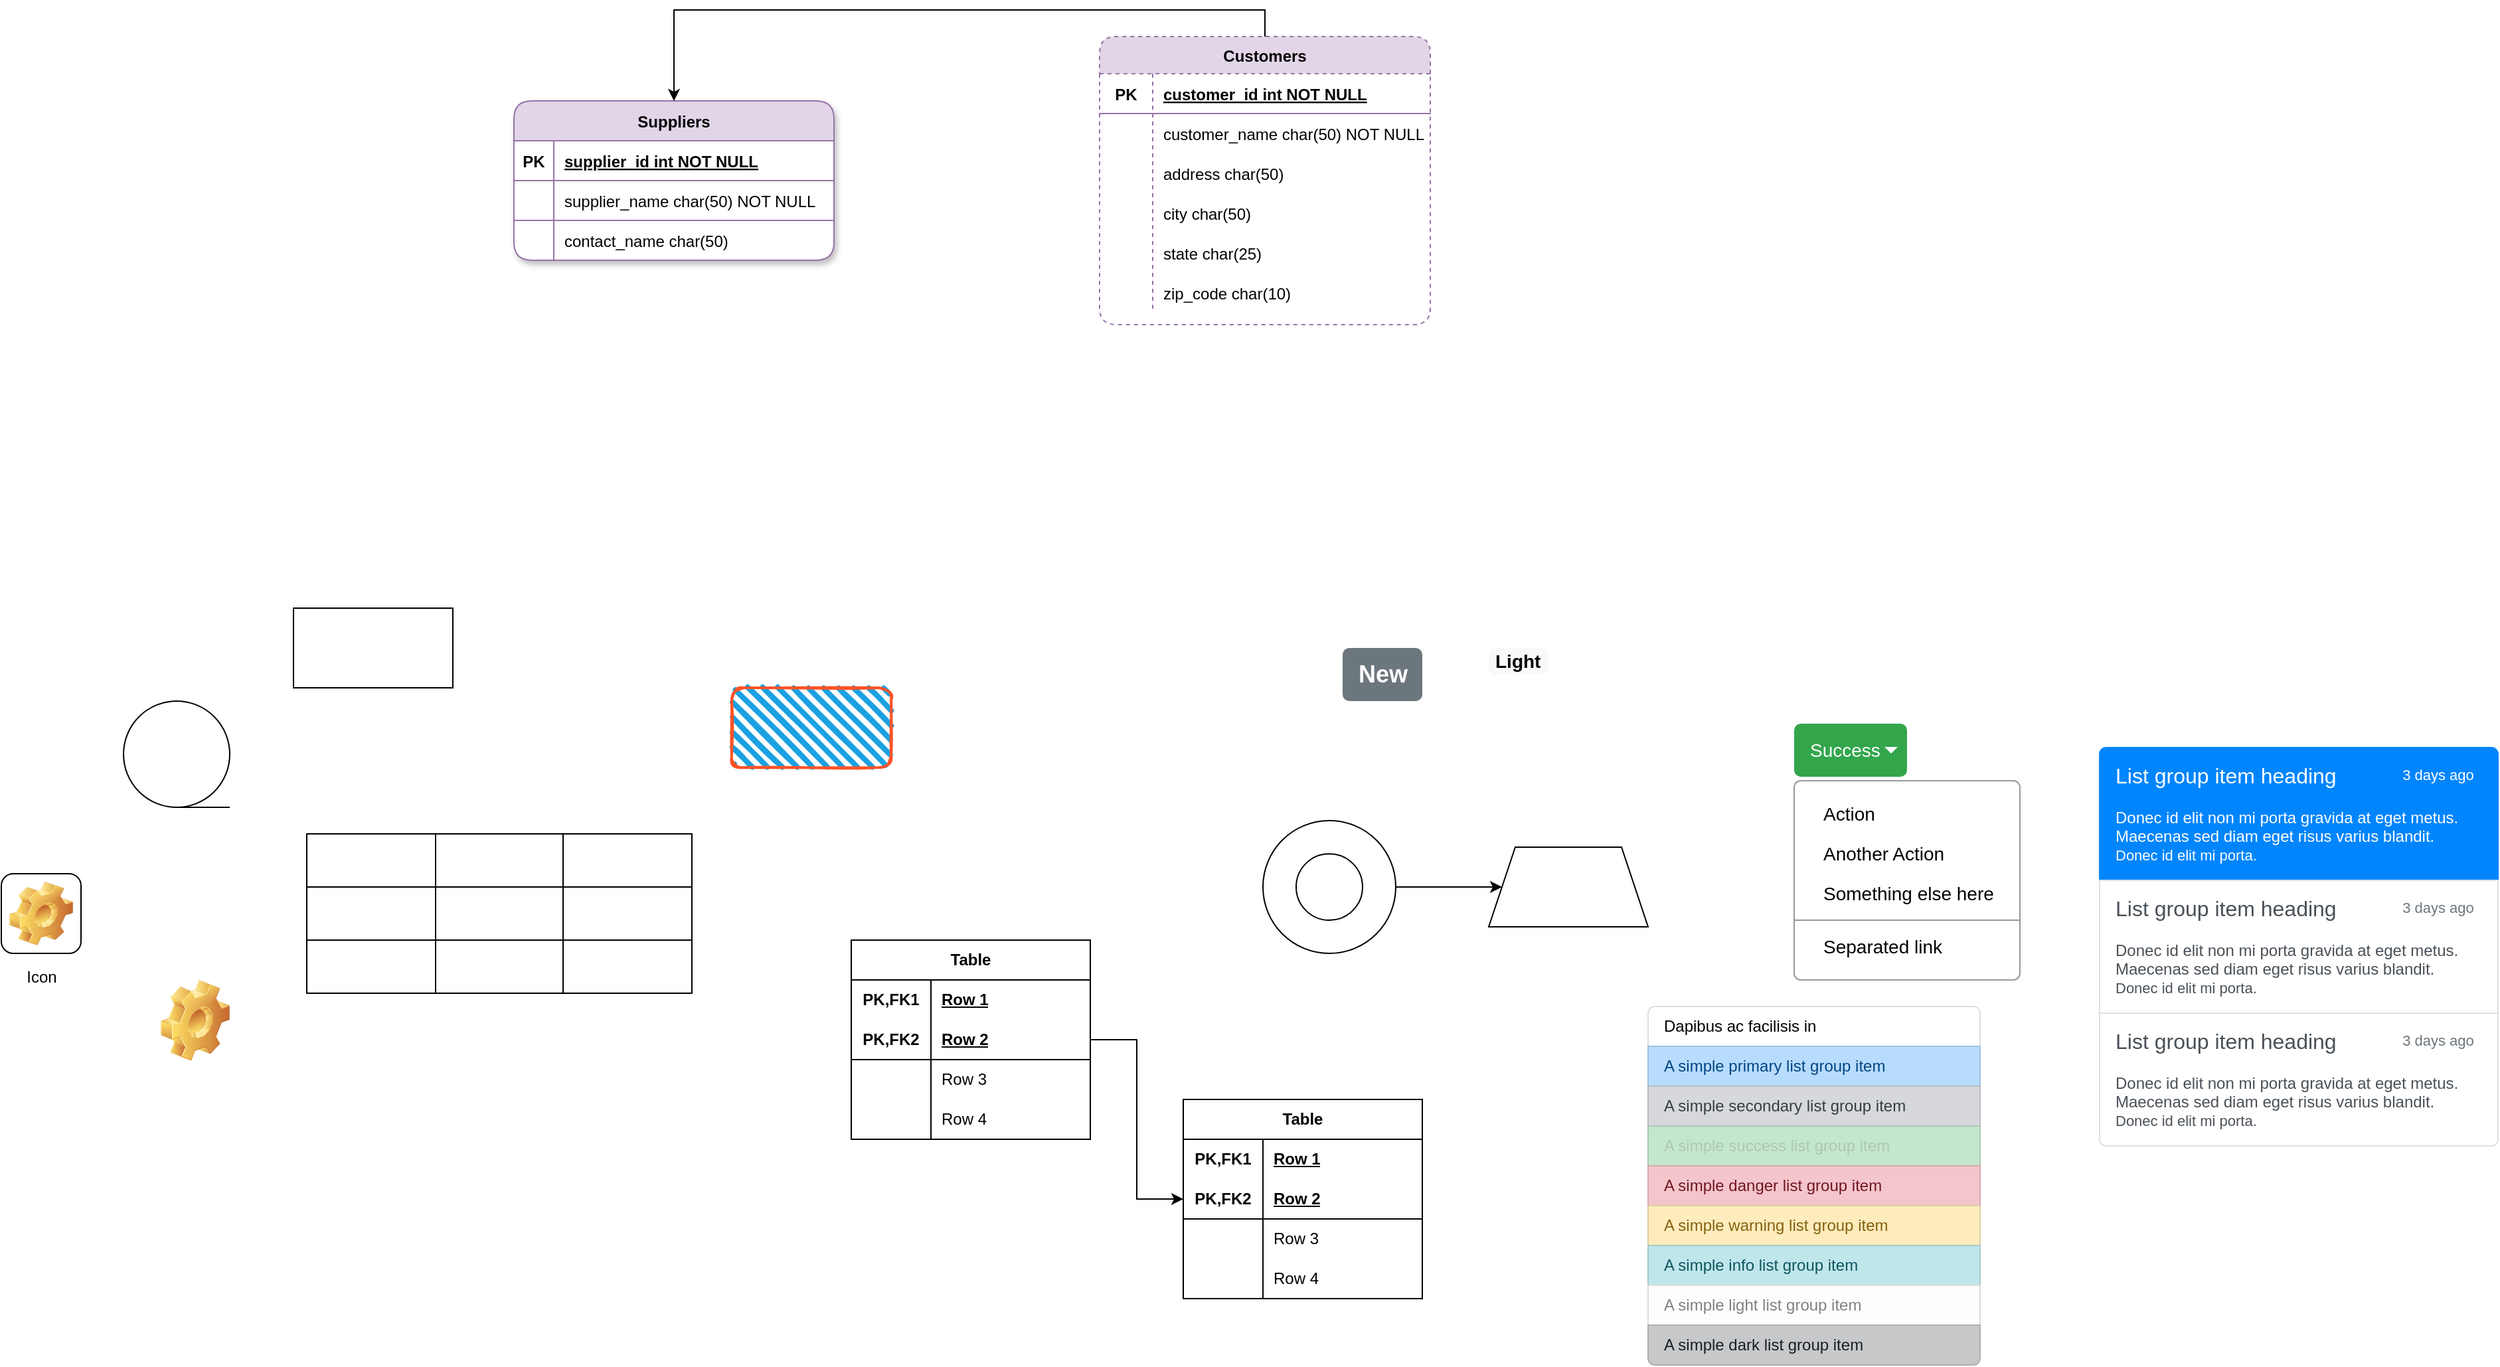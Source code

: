 <mxfile version="24.7.7" pages="2">
  <diagram name="第 1 页" id="dlCEMBuQ5NejJ4Esq9Jv">
    <mxGraphModel dx="2213" dy="1926" grid="1" gridSize="10" guides="1" tooltips="1" connect="1" arrows="1" fold="1" page="1" pageScale="1" pageWidth="827" pageHeight="1169" background="#FFFFFF" math="0" shadow="0">
      <root>
        <mxCell id="0" />
        <mxCell id="1" parent="0" />
        <mxCell id="BfCgXnBFmum-YGEtXY9E-1" value="" style="rounded=0;whiteSpace=wrap;html=1;" parent="1" vertex="1">
          <mxGeometry x="-247" y="335" width="120" height="60" as="geometry" />
        </mxCell>
        <mxCell id="BfCgXnBFmum-YGEtXY9E-2" value="" style="shape=table;startSize=0;container=1;collapsible=0;childLayout=tableLayout;fontSize=16;" parent="1" vertex="1">
          <mxGeometry x="-237" y="505" width="290" height="120" as="geometry" />
        </mxCell>
        <mxCell id="BfCgXnBFmum-YGEtXY9E-3" value="" style="shape=tableRow;horizontal=0;startSize=0;swimlaneHead=0;swimlaneBody=0;strokeColor=inherit;top=0;left=0;bottom=0;right=0;collapsible=0;dropTarget=0;fillColor=none;points=[[0,0.5],[1,0.5]];portConstraint=eastwest;fontSize=16;" parent="BfCgXnBFmum-YGEtXY9E-2" vertex="1">
          <mxGeometry width="290" height="40" as="geometry" />
        </mxCell>
        <mxCell id="BfCgXnBFmum-YGEtXY9E-4" value="" style="shape=partialRectangle;html=1;whiteSpace=wrap;connectable=0;strokeColor=inherit;overflow=hidden;fillColor=none;top=0;left=0;bottom=0;right=0;pointerEvents=1;fontSize=16;" parent="BfCgXnBFmum-YGEtXY9E-3" vertex="1">
          <mxGeometry width="97" height="40" as="geometry">
            <mxRectangle width="97" height="40" as="alternateBounds" />
          </mxGeometry>
        </mxCell>
        <mxCell id="BfCgXnBFmum-YGEtXY9E-5" value="" style="shape=partialRectangle;html=1;whiteSpace=wrap;connectable=0;strokeColor=inherit;overflow=hidden;fillColor=none;top=0;left=0;bottom=0;right=0;pointerEvents=1;fontSize=16;" parent="BfCgXnBFmum-YGEtXY9E-3" vertex="1">
          <mxGeometry x="97" width="96" height="40" as="geometry">
            <mxRectangle width="96" height="40" as="alternateBounds" />
          </mxGeometry>
        </mxCell>
        <mxCell id="BfCgXnBFmum-YGEtXY9E-6" value="" style="shape=partialRectangle;html=1;whiteSpace=wrap;connectable=0;strokeColor=inherit;overflow=hidden;fillColor=none;top=0;left=0;bottom=0;right=0;pointerEvents=1;fontSize=16;" parent="BfCgXnBFmum-YGEtXY9E-3" vertex="1">
          <mxGeometry x="193" width="97" height="40" as="geometry">
            <mxRectangle width="97" height="40" as="alternateBounds" />
          </mxGeometry>
        </mxCell>
        <mxCell id="BfCgXnBFmum-YGEtXY9E-7" value="" style="shape=tableRow;horizontal=0;startSize=0;swimlaneHead=0;swimlaneBody=0;strokeColor=inherit;top=0;left=0;bottom=0;right=0;collapsible=0;dropTarget=0;fillColor=none;points=[[0,0.5],[1,0.5]];portConstraint=eastwest;fontSize=16;" parent="BfCgXnBFmum-YGEtXY9E-2" vertex="1">
          <mxGeometry y="40" width="290" height="40" as="geometry" />
        </mxCell>
        <mxCell id="BfCgXnBFmum-YGEtXY9E-8" value="" style="shape=partialRectangle;html=1;whiteSpace=wrap;connectable=0;strokeColor=inherit;overflow=hidden;fillColor=none;top=0;left=0;bottom=0;right=0;pointerEvents=1;fontSize=16;" parent="BfCgXnBFmum-YGEtXY9E-7" vertex="1">
          <mxGeometry width="97" height="40" as="geometry">
            <mxRectangle width="97" height="40" as="alternateBounds" />
          </mxGeometry>
        </mxCell>
        <mxCell id="BfCgXnBFmum-YGEtXY9E-9" value="" style="shape=partialRectangle;html=1;whiteSpace=wrap;connectable=0;strokeColor=inherit;overflow=hidden;fillColor=none;top=0;left=0;bottom=0;right=0;pointerEvents=1;fontSize=16;" parent="BfCgXnBFmum-YGEtXY9E-7" vertex="1">
          <mxGeometry x="97" width="96" height="40" as="geometry">
            <mxRectangle width="96" height="40" as="alternateBounds" />
          </mxGeometry>
        </mxCell>
        <mxCell id="BfCgXnBFmum-YGEtXY9E-10" value="" style="shape=partialRectangle;html=1;whiteSpace=wrap;connectable=0;strokeColor=inherit;overflow=hidden;fillColor=none;top=0;left=0;bottom=0;right=0;pointerEvents=1;fontSize=16;" parent="BfCgXnBFmum-YGEtXY9E-7" vertex="1">
          <mxGeometry x="193" width="97" height="40" as="geometry">
            <mxRectangle width="97" height="40" as="alternateBounds" />
          </mxGeometry>
        </mxCell>
        <mxCell id="BfCgXnBFmum-YGEtXY9E-11" value="" style="shape=tableRow;horizontal=0;startSize=0;swimlaneHead=0;swimlaneBody=0;strokeColor=inherit;top=0;left=0;bottom=0;right=0;collapsible=0;dropTarget=0;fillColor=none;points=[[0,0.5],[1,0.5]];portConstraint=eastwest;fontSize=16;" parent="BfCgXnBFmum-YGEtXY9E-2" vertex="1">
          <mxGeometry y="80" width="290" height="40" as="geometry" />
        </mxCell>
        <mxCell id="BfCgXnBFmum-YGEtXY9E-12" value="" style="shape=partialRectangle;html=1;whiteSpace=wrap;connectable=0;strokeColor=inherit;overflow=hidden;fillColor=none;top=0;left=0;bottom=0;right=0;pointerEvents=1;fontSize=16;" parent="BfCgXnBFmum-YGEtXY9E-11" vertex="1">
          <mxGeometry width="97" height="40" as="geometry">
            <mxRectangle width="97" height="40" as="alternateBounds" />
          </mxGeometry>
        </mxCell>
        <mxCell id="BfCgXnBFmum-YGEtXY9E-13" value="" style="shape=partialRectangle;html=1;whiteSpace=wrap;connectable=0;strokeColor=inherit;overflow=hidden;fillColor=none;top=0;left=0;bottom=0;right=0;pointerEvents=1;fontSize=16;" parent="BfCgXnBFmum-YGEtXY9E-11" vertex="1">
          <mxGeometry x="97" width="96" height="40" as="geometry">
            <mxRectangle width="96" height="40" as="alternateBounds" />
          </mxGeometry>
        </mxCell>
        <mxCell id="BfCgXnBFmum-YGEtXY9E-14" value="" style="shape=partialRectangle;html=1;whiteSpace=wrap;connectable=0;strokeColor=inherit;overflow=hidden;fillColor=none;top=0;left=0;bottom=0;right=0;pointerEvents=1;fontSize=16;" parent="BfCgXnBFmum-YGEtXY9E-11" vertex="1">
          <mxGeometry x="193" width="97" height="40" as="geometry">
            <mxRectangle width="97" height="40" as="alternateBounds" />
          </mxGeometry>
        </mxCell>
        <mxCell id="BfCgXnBFmum-YGEtXY9E-15" value="" style="rounded=1;whiteSpace=wrap;html=1;strokeWidth=2;fillWeight=4;hachureGap=8;hachureAngle=45;fillColor=#1ba1e2;sketch=1;strokeColor=#FF5226;" parent="1" vertex="1">
          <mxGeometry x="83" y="395" width="120" height="60" as="geometry" />
        </mxCell>
        <mxCell id="BfCgXnBFmum-YGEtXY9E-16" value="Icon" style="icon;html=1;image=img/clipart/Gear_128x128.png" parent="1" vertex="1">
          <mxGeometry x="-467" y="535" width="60" height="60" as="geometry" />
        </mxCell>
        <mxCell id="BfCgXnBFmum-YGEtXY9E-17" value="" style="shape=image;html=1;verticalLabelPosition=bottom;verticalAlign=top;imageAspect=1;aspect=fixed;image=img/clipart/Gear_128x128.png" parent="1" vertex="1">
          <mxGeometry x="-347" y="615" width="52" height="61" as="geometry" />
        </mxCell>
        <mxCell id="BfCgXnBFmum-YGEtXY9E-18" value="" style="shape=tapeData;whiteSpace=wrap;html=1;perimeter=ellipsePerimeter;" parent="1" vertex="1">
          <mxGeometry x="-375" y="405" width="80" height="80" as="geometry" />
        </mxCell>
        <mxCell id="BfCgXnBFmum-YGEtXY9E-19" value="" style="edgeStyle=orthogonalEdgeStyle;rounded=0;orthogonalLoop=1;jettySize=auto;html=1;" parent="1" source="BfCgXnBFmum-YGEtXY9E-20" target="BfCgXnBFmum-YGEtXY9E-48" edge="1">
          <mxGeometry relative="1" as="geometry" />
        </mxCell>
        <mxCell id="BfCgXnBFmum-YGEtXY9E-20" value="" style="verticalLabelPosition=bottom;verticalAlign=top;html=1;shape=mxgraph.basic.donut;dx=25;" parent="1" vertex="1">
          <mxGeometry x="483" y="495" width="100" height="100" as="geometry" />
        </mxCell>
        <mxCell id="BfCgXnBFmum-YGEtXY9E-21" value="" style="edgeStyle=orthogonalEdgeStyle;rounded=0;orthogonalLoop=1;jettySize=auto;html=1;" parent="1" source="BfCgXnBFmum-YGEtXY9E-22" target="BfCgXnBFmum-YGEtXY9E-35" edge="1">
          <mxGeometry relative="1" as="geometry" />
        </mxCell>
        <mxCell id="BfCgXnBFmum-YGEtXY9E-22" value="Table" style="shape=table;startSize=30;container=1;collapsible=1;childLayout=tableLayout;fixedRows=1;rowLines=0;fontStyle=1;align=center;resizeLast=1;html=1;whiteSpace=wrap;" parent="1" vertex="1">
          <mxGeometry x="173" y="585" width="180" height="150" as="geometry" />
        </mxCell>
        <mxCell id="BfCgXnBFmum-YGEtXY9E-23" value="" style="shape=tableRow;horizontal=0;startSize=0;swimlaneHead=0;swimlaneBody=0;fillColor=none;collapsible=0;dropTarget=0;points=[[0,0.5],[1,0.5]];portConstraint=eastwest;top=0;left=0;right=0;bottom=0;html=1;" parent="BfCgXnBFmum-YGEtXY9E-22" vertex="1">
          <mxGeometry y="30" width="180" height="30" as="geometry" />
        </mxCell>
        <mxCell id="BfCgXnBFmum-YGEtXY9E-24" value="PK,FK1" style="shape=partialRectangle;connectable=0;fillColor=none;top=0;left=0;bottom=0;right=0;fontStyle=1;overflow=hidden;html=1;whiteSpace=wrap;" parent="BfCgXnBFmum-YGEtXY9E-23" vertex="1">
          <mxGeometry width="60" height="30" as="geometry">
            <mxRectangle width="60" height="30" as="alternateBounds" />
          </mxGeometry>
        </mxCell>
        <mxCell id="BfCgXnBFmum-YGEtXY9E-25" value="Row 1" style="shape=partialRectangle;connectable=0;fillColor=none;top=0;left=0;bottom=0;right=0;align=left;spacingLeft=6;fontStyle=5;overflow=hidden;html=1;whiteSpace=wrap;" parent="BfCgXnBFmum-YGEtXY9E-23" vertex="1">
          <mxGeometry x="60" width="120" height="30" as="geometry">
            <mxRectangle width="120" height="30" as="alternateBounds" />
          </mxGeometry>
        </mxCell>
        <mxCell id="BfCgXnBFmum-YGEtXY9E-26" value="" style="shape=tableRow;horizontal=0;startSize=0;swimlaneHead=0;swimlaneBody=0;fillColor=none;collapsible=0;dropTarget=0;points=[[0,0.5],[1,0.5]];portConstraint=eastwest;top=0;left=0;right=0;bottom=1;html=1;" parent="BfCgXnBFmum-YGEtXY9E-22" vertex="1">
          <mxGeometry y="60" width="180" height="30" as="geometry" />
        </mxCell>
        <mxCell id="BfCgXnBFmum-YGEtXY9E-27" value="PK,FK2" style="shape=partialRectangle;connectable=0;fillColor=none;top=0;left=0;bottom=0;right=0;fontStyle=1;overflow=hidden;html=1;whiteSpace=wrap;" parent="BfCgXnBFmum-YGEtXY9E-26" vertex="1">
          <mxGeometry width="60" height="30" as="geometry">
            <mxRectangle width="60" height="30" as="alternateBounds" />
          </mxGeometry>
        </mxCell>
        <mxCell id="BfCgXnBFmum-YGEtXY9E-28" value="Row 2" style="shape=partialRectangle;connectable=0;fillColor=none;top=0;left=0;bottom=0;right=0;align=left;spacingLeft=6;fontStyle=5;overflow=hidden;html=1;whiteSpace=wrap;" parent="BfCgXnBFmum-YGEtXY9E-26" vertex="1">
          <mxGeometry x="60" width="120" height="30" as="geometry">
            <mxRectangle width="120" height="30" as="alternateBounds" />
          </mxGeometry>
        </mxCell>
        <mxCell id="BfCgXnBFmum-YGEtXY9E-29" value="" style="shape=tableRow;horizontal=0;startSize=0;swimlaneHead=0;swimlaneBody=0;fillColor=none;collapsible=0;dropTarget=0;points=[[0,0.5],[1,0.5]];portConstraint=eastwest;top=0;left=0;right=0;bottom=0;html=1;" parent="BfCgXnBFmum-YGEtXY9E-22" vertex="1">
          <mxGeometry y="90" width="180" height="30" as="geometry" />
        </mxCell>
        <mxCell id="BfCgXnBFmum-YGEtXY9E-30" value="" style="shape=partialRectangle;connectable=0;fillColor=none;top=0;left=0;bottom=0;right=0;editable=1;overflow=hidden;html=1;whiteSpace=wrap;" parent="BfCgXnBFmum-YGEtXY9E-29" vertex="1">
          <mxGeometry width="60" height="30" as="geometry">
            <mxRectangle width="60" height="30" as="alternateBounds" />
          </mxGeometry>
        </mxCell>
        <mxCell id="BfCgXnBFmum-YGEtXY9E-31" value="Row 3" style="shape=partialRectangle;connectable=0;fillColor=none;top=0;left=0;bottom=0;right=0;align=left;spacingLeft=6;overflow=hidden;html=1;whiteSpace=wrap;" parent="BfCgXnBFmum-YGEtXY9E-29" vertex="1">
          <mxGeometry x="60" width="120" height="30" as="geometry">
            <mxRectangle width="120" height="30" as="alternateBounds" />
          </mxGeometry>
        </mxCell>
        <mxCell id="BfCgXnBFmum-YGEtXY9E-32" value="" style="shape=tableRow;horizontal=0;startSize=0;swimlaneHead=0;swimlaneBody=0;fillColor=none;collapsible=0;dropTarget=0;points=[[0,0.5],[1,0.5]];portConstraint=eastwest;top=0;left=0;right=0;bottom=0;html=1;" parent="BfCgXnBFmum-YGEtXY9E-22" vertex="1">
          <mxGeometry y="120" width="180" height="30" as="geometry" />
        </mxCell>
        <mxCell id="BfCgXnBFmum-YGEtXY9E-33" value="" style="shape=partialRectangle;connectable=0;fillColor=none;top=0;left=0;bottom=0;right=0;editable=1;overflow=hidden;html=1;whiteSpace=wrap;" parent="BfCgXnBFmum-YGEtXY9E-32" vertex="1">
          <mxGeometry width="60" height="30" as="geometry">
            <mxRectangle width="60" height="30" as="alternateBounds" />
          </mxGeometry>
        </mxCell>
        <mxCell id="BfCgXnBFmum-YGEtXY9E-34" value="Row 4" style="shape=partialRectangle;connectable=0;fillColor=none;top=0;left=0;bottom=0;right=0;align=left;spacingLeft=6;overflow=hidden;html=1;whiteSpace=wrap;" parent="BfCgXnBFmum-YGEtXY9E-32" vertex="1">
          <mxGeometry x="60" width="120" height="30" as="geometry">
            <mxRectangle width="120" height="30" as="alternateBounds" />
          </mxGeometry>
        </mxCell>
        <mxCell id="BfCgXnBFmum-YGEtXY9E-35" value="Table" style="shape=table;startSize=30;container=1;collapsible=1;childLayout=tableLayout;fixedRows=1;rowLines=0;fontStyle=1;align=center;resizeLast=1;html=1;whiteSpace=wrap;" parent="1" vertex="1">
          <mxGeometry x="423" y="705" width="180" height="150" as="geometry" />
        </mxCell>
        <mxCell id="BfCgXnBFmum-YGEtXY9E-36" value="" style="shape=tableRow;horizontal=0;startSize=0;swimlaneHead=0;swimlaneBody=0;fillColor=none;collapsible=0;dropTarget=0;points=[[0,0.5],[1,0.5]];portConstraint=eastwest;top=0;left=0;right=0;bottom=0;html=1;" parent="BfCgXnBFmum-YGEtXY9E-35" vertex="1">
          <mxGeometry y="30" width="180" height="30" as="geometry" />
        </mxCell>
        <mxCell id="BfCgXnBFmum-YGEtXY9E-37" value="PK,FK1" style="shape=partialRectangle;connectable=0;fillColor=none;top=0;left=0;bottom=0;right=0;fontStyle=1;overflow=hidden;html=1;whiteSpace=wrap;" parent="BfCgXnBFmum-YGEtXY9E-36" vertex="1">
          <mxGeometry width="60" height="30" as="geometry">
            <mxRectangle width="60" height="30" as="alternateBounds" />
          </mxGeometry>
        </mxCell>
        <mxCell id="BfCgXnBFmum-YGEtXY9E-38" value="Row 1" style="shape=partialRectangle;connectable=0;fillColor=none;top=0;left=0;bottom=0;right=0;align=left;spacingLeft=6;fontStyle=5;overflow=hidden;html=1;whiteSpace=wrap;" parent="BfCgXnBFmum-YGEtXY9E-36" vertex="1">
          <mxGeometry x="60" width="120" height="30" as="geometry">
            <mxRectangle width="120" height="30" as="alternateBounds" />
          </mxGeometry>
        </mxCell>
        <mxCell id="BfCgXnBFmum-YGEtXY9E-39" value="" style="shape=tableRow;horizontal=0;startSize=0;swimlaneHead=0;swimlaneBody=0;fillColor=none;collapsible=0;dropTarget=0;points=[[0,0.5],[1,0.5]];portConstraint=eastwest;top=0;left=0;right=0;bottom=1;html=1;" parent="BfCgXnBFmum-YGEtXY9E-35" vertex="1">
          <mxGeometry y="60" width="180" height="30" as="geometry" />
        </mxCell>
        <mxCell id="BfCgXnBFmum-YGEtXY9E-40" value="PK,FK2" style="shape=partialRectangle;connectable=0;fillColor=none;top=0;left=0;bottom=0;right=0;fontStyle=1;overflow=hidden;html=1;whiteSpace=wrap;" parent="BfCgXnBFmum-YGEtXY9E-39" vertex="1">
          <mxGeometry width="60" height="30" as="geometry">
            <mxRectangle width="60" height="30" as="alternateBounds" />
          </mxGeometry>
        </mxCell>
        <mxCell id="BfCgXnBFmum-YGEtXY9E-41" value="Row 2" style="shape=partialRectangle;connectable=0;fillColor=none;top=0;left=0;bottom=0;right=0;align=left;spacingLeft=6;fontStyle=5;overflow=hidden;html=1;whiteSpace=wrap;" parent="BfCgXnBFmum-YGEtXY9E-39" vertex="1">
          <mxGeometry x="60" width="120" height="30" as="geometry">
            <mxRectangle width="120" height="30" as="alternateBounds" />
          </mxGeometry>
        </mxCell>
        <mxCell id="BfCgXnBFmum-YGEtXY9E-42" value="" style="shape=tableRow;horizontal=0;startSize=0;swimlaneHead=0;swimlaneBody=0;fillColor=none;collapsible=0;dropTarget=0;points=[[0,0.5],[1,0.5]];portConstraint=eastwest;top=0;left=0;right=0;bottom=0;html=1;" parent="BfCgXnBFmum-YGEtXY9E-35" vertex="1">
          <mxGeometry y="90" width="180" height="30" as="geometry" />
        </mxCell>
        <mxCell id="BfCgXnBFmum-YGEtXY9E-43" value="" style="shape=partialRectangle;connectable=0;fillColor=none;top=0;left=0;bottom=0;right=0;editable=1;overflow=hidden;html=1;whiteSpace=wrap;" parent="BfCgXnBFmum-YGEtXY9E-42" vertex="1">
          <mxGeometry width="60" height="30" as="geometry">
            <mxRectangle width="60" height="30" as="alternateBounds" />
          </mxGeometry>
        </mxCell>
        <mxCell id="BfCgXnBFmum-YGEtXY9E-44" value="Row 3" style="shape=partialRectangle;connectable=0;fillColor=none;top=0;left=0;bottom=0;right=0;align=left;spacingLeft=6;overflow=hidden;html=1;whiteSpace=wrap;" parent="BfCgXnBFmum-YGEtXY9E-42" vertex="1">
          <mxGeometry x="60" width="120" height="30" as="geometry">
            <mxRectangle width="120" height="30" as="alternateBounds" />
          </mxGeometry>
        </mxCell>
        <mxCell id="BfCgXnBFmum-YGEtXY9E-45" value="" style="shape=tableRow;horizontal=0;startSize=0;swimlaneHead=0;swimlaneBody=0;fillColor=none;collapsible=0;dropTarget=0;points=[[0,0.5],[1,0.5]];portConstraint=eastwest;top=0;left=0;right=0;bottom=0;html=1;" parent="BfCgXnBFmum-YGEtXY9E-35" vertex="1">
          <mxGeometry y="120" width="180" height="30" as="geometry" />
        </mxCell>
        <mxCell id="BfCgXnBFmum-YGEtXY9E-46" value="" style="shape=partialRectangle;connectable=0;fillColor=none;top=0;left=0;bottom=0;right=0;editable=1;overflow=hidden;html=1;whiteSpace=wrap;" parent="BfCgXnBFmum-YGEtXY9E-45" vertex="1">
          <mxGeometry width="60" height="30" as="geometry">
            <mxRectangle width="60" height="30" as="alternateBounds" />
          </mxGeometry>
        </mxCell>
        <mxCell id="BfCgXnBFmum-YGEtXY9E-47" value="Row 4" style="shape=partialRectangle;connectable=0;fillColor=none;top=0;left=0;bottom=0;right=0;align=left;spacingLeft=6;overflow=hidden;html=1;whiteSpace=wrap;" parent="BfCgXnBFmum-YGEtXY9E-45" vertex="1">
          <mxGeometry x="60" width="120" height="30" as="geometry">
            <mxRectangle width="120" height="30" as="alternateBounds" />
          </mxGeometry>
        </mxCell>
        <mxCell id="BfCgXnBFmum-YGEtXY9E-48" value="" style="shape=trapezoid;perimeter=trapezoidPerimeter;whiteSpace=wrap;html=1;fixedSize=1;verticalAlign=top;" parent="1" vertex="1">
          <mxGeometry x="653" y="515" width="120" height="60" as="geometry" />
        </mxCell>
        <mxCell id="BfCgXnBFmum-YGEtXY9E-49" value="New" style="html=1;shadow=0;dashed=0;shape=mxgraph.bootstrap.rrect;rSize=5;strokeColor=none;strokeWidth=1;fillColor=#6C767D;fontColor=#FFFFFF;whiteSpace=wrap;align=left;verticalAlign=middle;spacingLeft=10;fontStyle=1;fontSize=18;" parent="1" vertex="1">
          <mxGeometry x="543" y="365" width="60" height="40" as="geometry" />
        </mxCell>
        <mxCell id="BfCgXnBFmum-YGEtXY9E-50" value="Light" style="html=1;shadow=0;dashed=0;shape=mxgraph.bootstrap.rrect;rSize=5;strokeColor=none;strokeWidth=1;fillColor=#F8F9FA;fontColor=#000000;whiteSpace=wrap;align=left;verticalAlign=middle;spacingLeft=0;fontStyle=1;fontSize=14;spacing=5;" parent="1" vertex="1">
          <mxGeometry x="653" y="365" width="45" height="20" as="geometry" />
        </mxCell>
        <mxCell id="BfCgXnBFmum-YGEtXY9E-51" value="Success" style="html=1;shadow=0;dashed=0;shape=mxgraph.bootstrap.rrect;rSize=5;strokeColor=none;strokeWidth=1;fillColor=#33A64C;fontColor=#ffffff;whiteSpace=wrap;align=left;verticalAlign=middle;fontStyle=0;fontSize=14;spacingLeft=10;" parent="1" vertex="1">
          <mxGeometry x="883" y="422" width="85" height="40" as="geometry" />
        </mxCell>
        <mxCell id="BfCgXnBFmum-YGEtXY9E-52" value="" style="shape=triangle;direction=south;fillColor=#ffffff;strokeColor=none;perimeter=none;" parent="BfCgXnBFmum-YGEtXY9E-51" vertex="1">
          <mxGeometry x="1" y="0.5" width="10" height="5" relative="1" as="geometry">
            <mxPoint x="-17" y="-2.5" as="offset" />
          </mxGeometry>
        </mxCell>
        <mxCell id="BfCgXnBFmum-YGEtXY9E-53" value="" style="swimlane;container=1;shape=mxgraph.bootstrap.rrect;rSize=5;strokeColor=#999999;fillColor=#ffffff;fontStyle=0;childLayout=stackLayout;horizontal=1;startSize=0;horizontalStack=0;resizeParent=1;resizeParentMax=0;resizeLast=0;collapsible=0;marginBottom=0;whiteSpace=wrap;html=1;marginTop=10;marginBottom=10;" parent="1" vertex="1">
          <mxGeometry x="883" y="465" width="170" height="150" as="geometry" />
        </mxCell>
        <mxCell id="BfCgXnBFmum-YGEtXY9E-54" value="Action" style="text;align=left;verticalAlign=middle;spacingLeft=20;spacingRight=10;overflow=hidden;points=[[0,0.5],[1,0.5]];portConstraint=eastwest;rotatable=0;whiteSpace=wrap;html=1;fontColor=inherit;fontSize=14;fontStyle=0;" parent="BfCgXnBFmum-YGEtXY9E-53" vertex="1">
          <mxGeometry y="10" width="170" height="30" as="geometry" />
        </mxCell>
        <mxCell id="BfCgXnBFmum-YGEtXY9E-55" value="Another Action" style="text;align=left;verticalAlign=middle;spacingLeft=20;spacingRight=10;overflow=hidden;points=[[0,0.5],[1,0.5]];portConstraint=eastwest;rotatable=0;whiteSpace=wrap;html=1;fontColor=inherit;fontSize=14;fontStyle=0;" parent="BfCgXnBFmum-YGEtXY9E-53" vertex="1">
          <mxGeometry y="40" width="170" height="30" as="geometry" />
        </mxCell>
        <mxCell id="BfCgXnBFmum-YGEtXY9E-56" value="Something else here" style="text;align=left;verticalAlign=middle;spacingLeft=20;spacingRight=10;overflow=hidden;points=[[0,0.5],[1,0.5]];portConstraint=eastwest;rotatable=0;whiteSpace=wrap;html=1;fontColor=inherit;fontSize=14;fontStyle=0;" parent="BfCgXnBFmum-YGEtXY9E-53" vertex="1">
          <mxGeometry y="70" width="170" height="30" as="geometry" />
        </mxCell>
        <mxCell id="BfCgXnBFmum-YGEtXY9E-57" value="" style="text;shape=line;strokeColor=inherit;align=center;verticalAlign=middle;spacingLeft=20;spacingRight=10;overflow=hidden;points=[[0,0.5],[1,0.5]];portConstraint=eastwest;rotatable=0;whiteSpace=wrap;html=1;fontColor=inherit;" parent="BfCgXnBFmum-YGEtXY9E-53" vertex="1">
          <mxGeometry y="100" width="170" height="10" as="geometry" />
        </mxCell>
        <mxCell id="BfCgXnBFmum-YGEtXY9E-58" value="Separated link" style="text;align=left;verticalAlign=middle;spacingLeft=20;spacingRight=10;overflow=hidden;points=[[0,0.5],[1,0.5]];portConstraint=eastwest;rotatable=0;whiteSpace=wrap;html=1;fontColor=inherit;fontSize=14;fontStyle=0;" parent="BfCgXnBFmum-YGEtXY9E-53" vertex="1">
          <mxGeometry y="110" width="170" height="30" as="geometry" />
        </mxCell>
        <mxCell id="BfCgXnBFmum-YGEtXY9E-59" value="" style="swimlane;fontStyle=0;childLayout=stackLayout;horizontal=1;startSize=0;horizontalStack=0;resizeParent=1;resizeParentMax=0;resizeLast=0;collapsible=0;marginBottom=0;whiteSpace=wrap;html=1;strokeColor=none;fillColor=none;" parent="1" vertex="1">
          <mxGeometry x="773" y="635" width="250" height="270" as="geometry" />
        </mxCell>
        <mxCell id="BfCgXnBFmum-YGEtXY9E-60" value="Dapibus ac facilisis in" style="text;strokeColor=#DFDFDF;fillColor=#FFFFFF;align=left;verticalAlign=middle;spacingLeft=10;spacingRight=10;overflow=hidden;points=[[0,0.5],[1,0.5]];portConstraint=eastwest;rotatable=0;whiteSpace=wrap;html=1;shape=mxgraph.bootstrap.topButton;rSize=5;fontColor=#000000;" parent="BfCgXnBFmum-YGEtXY9E-59" vertex="1">
          <mxGeometry width="250" height="30" as="geometry" />
        </mxCell>
        <mxCell id="BfCgXnBFmum-YGEtXY9E-61" value="A simple primary list group item" style="text;strokeColor=#A1C0DE;fillColor=#B8DCFE;fontColor=#004583;align=left;verticalAlign=middle;spacingLeft=10;spacingRight=10;overflow=hidden;points=[[0,0.5],[1,0.5]];portConstraint=eastwest;rotatable=0;whiteSpace=wrap;html=1;rSize=5;" parent="BfCgXnBFmum-YGEtXY9E-59" vertex="1">
          <mxGeometry y="30" width="250" height="30" as="geometry" />
        </mxCell>
        <mxCell id="BfCgXnBFmum-YGEtXY9E-62" value="A simple secondary list group item" style="text;strokeColor=#BBBDC0;fillColor=#D6D8DB;fontColor=#383D41;align=left;verticalAlign=middle;spacingLeft=10;spacingRight=10;overflow=hidden;points=[[0,0.5],[1,0.5]];portConstraint=eastwest;rotatable=0;whiteSpace=wrap;html=1;rSize=5;" parent="BfCgXnBFmum-YGEtXY9E-59" vertex="1">
          <mxGeometry y="60" width="250" height="30" as="geometry" />
        </mxCell>
        <mxCell id="BfCgXnBFmum-YGEtXY9E-63" value="A simple success list group item" style="text;strokeColor=#ABC9B2;fillColor=#C4E6CC;fontColor=#ABC9B2;align=left;verticalAlign=middle;spacingLeft=10;spacingRight=10;overflow=hidden;points=[[0,0.5],[1,0.5]];portConstraint=eastwest;rotatable=0;whiteSpace=wrap;html=1;rSize=5;" parent="BfCgXnBFmum-YGEtXY9E-59" vertex="1">
          <mxGeometry y="90" width="250" height="30" as="geometry" />
        </mxCell>
        <mxCell id="BfCgXnBFmum-YGEtXY9E-64" value="A simple danger list group item" style="text;strokeColor=#D5ACB2;fillColor=#F4C5CB;fontColor=#711623;align=left;verticalAlign=middle;spacingLeft=10;spacingRight=10;overflow=hidden;points=[[0,0.5],[1,0.5]];portConstraint=eastwest;rotatable=0;whiteSpace=wrap;html=1;rSize=5;" parent="BfCgXnBFmum-YGEtXY9E-59" vertex="1">
          <mxGeometry y="120" width="250" height="30" as="geometry" />
        </mxCell>
        <mxCell id="BfCgXnBFmum-YGEtXY9E-65" value="A simple warning list group item" style="text;strokeColor=#DFCEA4;fillColor=#FFECBC;fontColor=#856110;align=left;verticalAlign=middle;spacingLeft=10;spacingRight=10;overflow=hidden;points=[[0,0.5],[1,0.5]];portConstraint=eastwest;rotatable=0;whiteSpace=wrap;html=1;rSize=5;" parent="BfCgXnBFmum-YGEtXY9E-59" vertex="1">
          <mxGeometry y="150" width="250" height="30" as="geometry" />
        </mxCell>
        <mxCell id="BfCgXnBFmum-YGEtXY9E-66" value="A simple info list group item" style="text;strokeColor=#A7C9CE;fillColor=#BFE6EB;fontColor=#0E5560;align=left;verticalAlign=middle;spacingLeft=10;spacingRight=10;overflow=hidden;points=[[0,0.5],[1,0.5]];portConstraint=eastwest;rotatable=0;whiteSpace=wrap;html=1;rSize=5;" parent="BfCgXnBFmum-YGEtXY9E-59" vertex="1">
          <mxGeometry y="180" width="250" height="30" as="geometry" />
        </mxCell>
        <mxCell id="BfCgXnBFmum-YGEtXY9E-67" value="A simple light list group item" style="text;strokeColor=#DDDDDE;fillColor=#FDFDFE;fontColor=#818182;align=left;verticalAlign=middle;spacingLeft=10;spacingRight=10;overflow=hidden;points=[[0,0.5],[1,0.5]];portConstraint=eastwest;rotatable=0;whiteSpace=wrap;html=1;rSize=5;" parent="BfCgXnBFmum-YGEtXY9E-59" vertex="1">
          <mxGeometry y="210" width="250" height="30" as="geometry" />
        </mxCell>
        <mxCell id="BfCgXnBFmum-YGEtXY9E-68" value="A simple dark list group item" style="text;strokeColor=#ADAFB1;fillColor=#C6C8CA;fontColor=#1B1E21;align=left;verticalAlign=middle;spacingLeft=10;spacingRight=10;overflow=hidden;points=[[0,0.5],[1,0.5]];portConstraint=eastwest;rotatable=0;whiteSpace=wrap;html=1;shape=mxgraph.bootstrap.bottomButton;rSize=5;" parent="BfCgXnBFmum-YGEtXY9E-59" vertex="1">
          <mxGeometry y="240" width="250" height="30" as="geometry" />
        </mxCell>
        <mxCell id="BfCgXnBFmum-YGEtXY9E-69" value="" style="swimlane;fontStyle=0;childLayout=stackLayout;horizontal=1;startSize=0;horizontalStack=0;resizeParent=1;resizeParentMax=0;resizeLast=0;collapsible=0;marginBottom=0;whiteSpace=wrap;html=1;strokeColor=none;fillColor=none;" parent="1" vertex="1">
          <mxGeometry x="1113" y="440" width="300" height="300" as="geometry" />
        </mxCell>
        <mxCell id="BfCgXnBFmum-YGEtXY9E-70" value="&lt;font style=&quot;font-size: 16px&quot;&gt;List group item heading&lt;/font&gt;&lt;br&gt;&lt;br&gt;Donec id elit non mi porta gravida at eget metus. Maecenas sed diam eget risus varius blandit.&lt;br&gt;&lt;font style=&quot;font-size: 11px&quot;&gt;Donec id elit mi porta.&lt;/font&gt;" style="text;strokeColor=#0085FC;fillColor=#0085FC;align=left;verticalAlign=middle;spacingLeft=10;spacingRight=10;overflow=hidden;points=[[0,0.5],[1,0.5]];portConstraint=eastwest;rotatable=0;whiteSpace=wrap;html=1;shape=mxgraph.bootstrap.topButton;rSize=5;fontColor=#ffffff;" parent="BfCgXnBFmum-YGEtXY9E-69" vertex="1">
          <mxGeometry width="300" height="100" as="geometry" />
        </mxCell>
        <mxCell id="BfCgXnBFmum-YGEtXY9E-71" value="3 days ago" style="strokeColor=none;fillColor=none;fontColor=#ffffff;fontSize=11;" parent="BfCgXnBFmum-YGEtXY9E-70" vertex="1">
          <mxGeometry x="1" width="90" height="40" relative="1" as="geometry">
            <mxPoint x="-90" as="offset" />
          </mxGeometry>
        </mxCell>
        <mxCell id="BfCgXnBFmum-YGEtXY9E-72" value="&lt;font style=&quot;font-size: 16px&quot;&gt;List group item heading&lt;/font&gt;&lt;br&gt;&lt;br&gt;Donec id elit non mi porta gravida at eget metus. Maecenas sed diam eget risus varius blandit.&lt;br&gt;&lt;font style=&quot;font-size: 11px&quot;&gt;Donec id elit mi porta.&lt;/font&gt;" style="text;strokeColor=#DFDFDF;fillColor=#ffffff;align=left;verticalAlign=middle;spacingLeft=10;spacingRight=10;overflow=hidden;points=[[0,0.5],[1,0.5]];portConstraint=eastwest;rotatable=0;whiteSpace=wrap;html=1;fontColor=#495057;" parent="BfCgXnBFmum-YGEtXY9E-69" vertex="1">
          <mxGeometry y="100" width="300" height="100" as="geometry" />
        </mxCell>
        <mxCell id="BfCgXnBFmum-YGEtXY9E-73" value="3 days ago" style="strokeColor=none;fillColor=none;fontColor=#6C767D;fontSize=11;" parent="BfCgXnBFmum-YGEtXY9E-72" vertex="1">
          <mxGeometry x="1" width="90" height="40" relative="1" as="geometry">
            <mxPoint x="-90" as="offset" />
          </mxGeometry>
        </mxCell>
        <mxCell id="BfCgXnBFmum-YGEtXY9E-74" value="&lt;font style=&quot;font-size: 16px&quot;&gt;List group item heading&lt;/font&gt;&lt;br&gt;&lt;br&gt;Donec id elit non mi porta gravida at eget metus. Maecenas sed diam eget risus varius blandit.&lt;br&gt;&lt;font style=&quot;font-size: 11px&quot;&gt;Donec id elit mi porta.&lt;/font&gt;" style="text;strokeColor=#DFDFDF;fillColor=#ffffff;align=left;verticalAlign=middle;spacingLeft=10;spacingRight=10;overflow=hidden;points=[[0,0.5],[1,0.5]];portConstraint=eastwest;rotatable=0;whiteSpace=wrap;html=1;shape=mxgraph.bootstrap.bottomButton;rSize=5;fontColor=#495057;" parent="BfCgXnBFmum-YGEtXY9E-69" vertex="1">
          <mxGeometry y="200" width="300" height="100" as="geometry" />
        </mxCell>
        <mxCell id="BfCgXnBFmum-YGEtXY9E-75" value="3 days ago" style="strokeColor=none;fillColor=none;fontColor=#6C767D;fontSize=11;" parent="BfCgXnBFmum-YGEtXY9E-74" vertex="1">
          <mxGeometry x="1" width="90" height="40" relative="1" as="geometry">
            <mxPoint x="-90" as="offset" />
          </mxGeometry>
        </mxCell>
        <mxCell id="BfCgXnBFmum-YGEtXY9E-76" value="Suppliers" style="shape=table;startSize=30;container=1;collapsible=1;childLayout=tableLayout;fixedRows=1;rowLines=1;fontStyle=1;align=center;resizeLast=1;fillColor=#e1d5e7;strokeColor=#9673a6;resizeLastRow=0;absoluteArcSize=0;portConstraintRotation=0;snapToPoint=0;treeFolding=1;rounded=1;shadow=1;swimlaneFillColor=default;" parent="1" vertex="1">
          <mxGeometry x="-81" y="-47" width="241" height="120" as="geometry" />
        </mxCell>
        <mxCell id="BfCgXnBFmum-YGEtXY9E-77" value="" style="shape=tableRow;horizontal=0;startSize=0;swimlaneHead=0;swimlaneBody=0;fillColor=none;collapsible=0;dropTarget=0;points=[[0,0.5],[1,0.5]];portConstraint=eastwest;strokeColor=inherit;top=0;left=0;right=0;bottom=1;" parent="BfCgXnBFmum-YGEtXY9E-76" vertex="1">
          <mxGeometry y="30" width="241" height="30" as="geometry" />
        </mxCell>
        <mxCell id="BfCgXnBFmum-YGEtXY9E-78" value="PK" style="shape=partialRectangle;overflow=hidden;connectable=0;fillColor=none;strokeColor=inherit;top=0;left=0;bottom=0;right=0;fontStyle=1;" parent="BfCgXnBFmum-YGEtXY9E-77" vertex="1">
          <mxGeometry width="30" height="30" as="geometry">
            <mxRectangle width="30" height="30" as="alternateBounds" />
          </mxGeometry>
        </mxCell>
        <mxCell id="BfCgXnBFmum-YGEtXY9E-79" value="supplier_id int NOT NULL " style="shape=partialRectangle;overflow=hidden;connectable=0;fillColor=none;align=left;strokeColor=inherit;top=0;left=0;bottom=0;right=0;spacingLeft=6;fontStyle=5;" parent="BfCgXnBFmum-YGEtXY9E-77" vertex="1">
          <mxGeometry x="30" width="211" height="30" as="geometry">
            <mxRectangle width="211" height="30" as="alternateBounds" />
          </mxGeometry>
        </mxCell>
        <mxCell id="BfCgXnBFmum-YGEtXY9E-80" value="" style="shape=tableRow;horizontal=0;startSize=0;swimlaneHead=0;swimlaneBody=0;fillColor=none;collapsible=0;dropTarget=0;points=[[0,0.5],[1,0.5]];portConstraint=eastwest;strokeColor=inherit;top=0;left=0;right=0;bottom=0;" parent="BfCgXnBFmum-YGEtXY9E-76" vertex="1">
          <mxGeometry y="60" width="241" height="30" as="geometry" />
        </mxCell>
        <mxCell id="BfCgXnBFmum-YGEtXY9E-81" value="" style="shape=partialRectangle;overflow=hidden;connectable=0;fillColor=none;strokeColor=inherit;top=0;left=0;bottom=0;right=0;" parent="BfCgXnBFmum-YGEtXY9E-80" vertex="1">
          <mxGeometry width="30" height="30" as="geometry">
            <mxRectangle width="30" height="30" as="alternateBounds" />
          </mxGeometry>
        </mxCell>
        <mxCell id="BfCgXnBFmum-YGEtXY9E-82" value="supplier_name char(50) NOT NULL" style="shape=partialRectangle;overflow=hidden;connectable=0;fillColor=none;align=left;strokeColor=inherit;top=0;left=0;bottom=0;right=0;spacingLeft=6;" parent="BfCgXnBFmum-YGEtXY9E-80" vertex="1">
          <mxGeometry x="30" width="211" height="30" as="geometry">
            <mxRectangle width="211" height="30" as="alternateBounds" />
          </mxGeometry>
        </mxCell>
        <mxCell id="BfCgXnBFmum-YGEtXY9E-83" value="" style="shape=tableRow;horizontal=0;startSize=0;swimlaneHead=0;swimlaneBody=0;fillColor=none;collapsible=0;dropTarget=0;points=[[0,0.5],[1,0.5]];portConstraint=eastwest;strokeColor=inherit;top=0;left=0;right=0;bottom=0;" parent="BfCgXnBFmum-YGEtXY9E-76" vertex="1">
          <mxGeometry y="90" width="241" height="30" as="geometry" />
        </mxCell>
        <mxCell id="BfCgXnBFmum-YGEtXY9E-84" value="" style="shape=partialRectangle;overflow=hidden;connectable=0;fillColor=none;strokeColor=inherit;top=0;left=0;bottom=0;right=0;" parent="BfCgXnBFmum-YGEtXY9E-83" vertex="1">
          <mxGeometry width="30" height="30" as="geometry">
            <mxRectangle width="30" height="30" as="alternateBounds" />
          </mxGeometry>
        </mxCell>
        <mxCell id="BfCgXnBFmum-YGEtXY9E-85" value="contact_name char(50)" style="shape=partialRectangle;overflow=hidden;connectable=0;fillColor=none;align=left;strokeColor=inherit;top=0;left=0;bottom=0;right=0;spacingLeft=6;" parent="BfCgXnBFmum-YGEtXY9E-83" vertex="1">
          <mxGeometry x="30" width="211" height="30" as="geometry">
            <mxRectangle width="211" height="30" as="alternateBounds" />
          </mxGeometry>
        </mxCell>
        <mxCell id="BfCgXnBFmum-YGEtXY9E-125" style="rounded=0;orthogonalLoop=1;jettySize=auto;html=1;entryX=0.5;entryY=0;entryDx=0;entryDy=0;fontFamily=Helvetica;fontSize=12;fontColor=default;fontStyle=1;exitX=0.5;exitY=0;exitDx=0;exitDy=0;edgeStyle=orthogonalEdgeStyle;" parent="1" source="BfCgXnBFmum-YGEtXY9E-86" target="BfCgXnBFmum-YGEtXY9E-76" edge="1">
          <mxGeometry relative="1" as="geometry" />
        </mxCell>
        <mxCell id="BfCgXnBFmum-YGEtXY9E-86" value="Customers" style="shape=table;startSize=28;container=1;collapsible=1;childLayout=tableLayout;fixedRows=1;rowLines=0;fontStyle=1;align=center;resizeLast=1;fillColor=#E1D5E7;strokeColor=#9673a6;rounded=1;dashed=1;gradientColor=none;swimlaneFillColor=default;" parent="1" vertex="1">
          <mxGeometry x="360" y="-95.5" width="249" height="217" as="geometry" />
        </mxCell>
        <mxCell id="BfCgXnBFmum-YGEtXY9E-87" value="" style="shape=tableRow;horizontal=0;startSize=0;swimlaneHead=0;swimlaneBody=0;fillColor=none;collapsible=0;dropTarget=0;points=[[0,0.5],[1,0.5]];portConstraint=eastwest;strokeColor=inherit;top=0;left=0;right=0;bottom=1;" parent="BfCgXnBFmum-YGEtXY9E-86" vertex="1">
          <mxGeometry y="28" width="249" height="30" as="geometry" />
        </mxCell>
        <mxCell id="BfCgXnBFmum-YGEtXY9E-88" value="PK" style="shape=partialRectangle;overflow=hidden;connectable=0;fillColor=none;strokeColor=inherit;top=0;left=0;bottom=0;right=0;fontStyle=1;" parent="BfCgXnBFmum-YGEtXY9E-87" vertex="1">
          <mxGeometry width="40" height="30" as="geometry">
            <mxRectangle width="40" height="30" as="alternateBounds" />
          </mxGeometry>
        </mxCell>
        <mxCell id="BfCgXnBFmum-YGEtXY9E-89" value="customer_id int NOT NULL " style="shape=partialRectangle;overflow=hidden;connectable=0;fillColor=none;align=left;strokeColor=inherit;top=0;left=0;bottom=0;right=0;spacingLeft=6;fontStyle=5;" parent="BfCgXnBFmum-YGEtXY9E-87" vertex="1">
          <mxGeometry x="40" width="209" height="30" as="geometry">
            <mxRectangle width="209" height="30" as="alternateBounds" />
          </mxGeometry>
        </mxCell>
        <mxCell id="BfCgXnBFmum-YGEtXY9E-90" value="" style="shape=tableRow;horizontal=0;startSize=0;swimlaneHead=0;swimlaneBody=0;fillColor=none;collapsible=0;dropTarget=0;points=[[0,0.5],[1,0.5]];portConstraint=eastwest;strokeColor=inherit;top=0;left=0;right=0;bottom=0;" parent="BfCgXnBFmum-YGEtXY9E-86" vertex="1">
          <mxGeometry y="58" width="249" height="30" as="geometry" />
        </mxCell>
        <mxCell id="BfCgXnBFmum-YGEtXY9E-91" value="" style="shape=partialRectangle;overflow=hidden;connectable=0;fillColor=none;strokeColor=inherit;top=0;left=0;bottom=0;right=0;" parent="BfCgXnBFmum-YGEtXY9E-90" vertex="1">
          <mxGeometry width="40" height="30" as="geometry">
            <mxRectangle width="40" height="30" as="alternateBounds" />
          </mxGeometry>
        </mxCell>
        <mxCell id="BfCgXnBFmum-YGEtXY9E-92" value="customer_name char(50) NOT NULL" style="shape=partialRectangle;overflow=hidden;connectable=0;fillColor=none;align=left;strokeColor=inherit;top=0;left=0;bottom=0;right=0;spacingLeft=6;" parent="BfCgXnBFmum-YGEtXY9E-90" vertex="1">
          <mxGeometry x="40" width="209" height="30" as="geometry">
            <mxRectangle width="209" height="30" as="alternateBounds" />
          </mxGeometry>
        </mxCell>
        <mxCell id="BfCgXnBFmum-YGEtXY9E-93" value="" style="shape=tableRow;horizontal=0;startSize=0;swimlaneHead=0;swimlaneBody=0;fillColor=none;collapsible=0;dropTarget=0;points=[[0,0.5],[1,0.5]];portConstraint=eastwest;strokeColor=inherit;top=0;left=0;right=0;bottom=0;" parent="BfCgXnBFmum-YGEtXY9E-86" vertex="1">
          <mxGeometry y="88" width="249" height="30" as="geometry" />
        </mxCell>
        <mxCell id="BfCgXnBFmum-YGEtXY9E-94" value="" style="shape=partialRectangle;overflow=hidden;connectable=0;fillColor=none;strokeColor=inherit;top=0;left=0;bottom=0;right=0;" parent="BfCgXnBFmum-YGEtXY9E-93" vertex="1">
          <mxGeometry width="40" height="30" as="geometry">
            <mxRectangle width="40" height="30" as="alternateBounds" />
          </mxGeometry>
        </mxCell>
        <mxCell id="BfCgXnBFmum-YGEtXY9E-95" value="address char(50)" style="shape=partialRectangle;overflow=hidden;connectable=0;fillColor=none;align=left;strokeColor=inherit;top=0;left=0;bottom=0;right=0;spacingLeft=6;" parent="BfCgXnBFmum-YGEtXY9E-93" vertex="1">
          <mxGeometry x="40" width="209" height="30" as="geometry">
            <mxRectangle width="209" height="30" as="alternateBounds" />
          </mxGeometry>
        </mxCell>
        <mxCell id="BfCgXnBFmum-YGEtXY9E-96" value="" style="shape=tableRow;horizontal=0;startSize=0;swimlaneHead=0;swimlaneBody=0;fillColor=none;collapsible=0;dropTarget=0;points=[[0,0.5],[1,0.5]];portConstraint=eastwest;strokeColor=inherit;top=0;left=0;right=0;bottom=0;" parent="BfCgXnBFmum-YGEtXY9E-86" vertex="1">
          <mxGeometry y="118" width="249" height="30" as="geometry" />
        </mxCell>
        <mxCell id="BfCgXnBFmum-YGEtXY9E-97" value="" style="shape=partialRectangle;overflow=hidden;connectable=0;fillColor=none;strokeColor=inherit;top=0;left=0;bottom=0;right=0;" parent="BfCgXnBFmum-YGEtXY9E-96" vertex="1">
          <mxGeometry width="40" height="30" as="geometry">
            <mxRectangle width="40" height="30" as="alternateBounds" />
          </mxGeometry>
        </mxCell>
        <mxCell id="BfCgXnBFmum-YGEtXY9E-98" value="city char(50)" style="shape=partialRectangle;overflow=hidden;connectable=0;fillColor=none;align=left;strokeColor=inherit;top=0;left=0;bottom=0;right=0;spacingLeft=6;" parent="BfCgXnBFmum-YGEtXY9E-96" vertex="1">
          <mxGeometry x="40" width="209" height="30" as="geometry">
            <mxRectangle width="209" height="30" as="alternateBounds" />
          </mxGeometry>
        </mxCell>
        <mxCell id="BfCgXnBFmum-YGEtXY9E-99" value="" style="shape=tableRow;horizontal=0;startSize=0;swimlaneHead=0;swimlaneBody=0;fillColor=none;collapsible=0;dropTarget=0;points=[[0,0.5],[1,0.5]];portConstraint=eastwest;strokeColor=inherit;top=0;left=0;right=0;bottom=0;" parent="BfCgXnBFmum-YGEtXY9E-86" vertex="1">
          <mxGeometry y="148" width="249" height="30" as="geometry" />
        </mxCell>
        <mxCell id="BfCgXnBFmum-YGEtXY9E-100" value="" style="shape=partialRectangle;overflow=hidden;connectable=0;fillColor=none;strokeColor=inherit;top=0;left=0;bottom=0;right=0;" parent="BfCgXnBFmum-YGEtXY9E-99" vertex="1">
          <mxGeometry width="40" height="30" as="geometry">
            <mxRectangle width="40" height="30" as="alternateBounds" />
          </mxGeometry>
        </mxCell>
        <mxCell id="BfCgXnBFmum-YGEtXY9E-101" value="state char(25)" style="shape=partialRectangle;overflow=hidden;connectable=0;fillColor=none;align=left;strokeColor=inherit;top=0;left=0;bottom=0;right=0;spacingLeft=6;" parent="BfCgXnBFmum-YGEtXY9E-99" vertex="1">
          <mxGeometry x="40" width="209" height="30" as="geometry">
            <mxRectangle width="209" height="30" as="alternateBounds" />
          </mxGeometry>
        </mxCell>
        <mxCell id="BfCgXnBFmum-YGEtXY9E-102" value="" style="shape=tableRow;horizontal=0;startSize=0;swimlaneHead=0;swimlaneBody=0;fillColor=none;collapsible=0;dropTarget=0;points=[[0,0.5],[1,0.5]];portConstraint=eastwest;strokeColor=inherit;top=0;left=0;right=0;bottom=0;" parent="BfCgXnBFmum-YGEtXY9E-86" vertex="1">
          <mxGeometry y="178" width="249" height="30" as="geometry" />
        </mxCell>
        <mxCell id="BfCgXnBFmum-YGEtXY9E-103" value="" style="shape=partialRectangle;overflow=hidden;connectable=0;fillColor=none;strokeColor=inherit;top=0;left=0;bottom=0;right=0;" parent="BfCgXnBFmum-YGEtXY9E-102" vertex="1">
          <mxGeometry width="40" height="30" as="geometry">
            <mxRectangle width="40" height="30" as="alternateBounds" />
          </mxGeometry>
        </mxCell>
        <mxCell id="BfCgXnBFmum-YGEtXY9E-104" value="zip_code char(10)" style="shape=partialRectangle;overflow=hidden;connectable=0;fillColor=none;align=left;strokeColor=inherit;top=0;left=0;bottom=0;right=0;spacingLeft=6;" parent="BfCgXnBFmum-YGEtXY9E-102" vertex="1">
          <mxGeometry x="40" width="209" height="30" as="geometry">
            <mxRectangle width="209" height="30" as="alternateBounds" />
          </mxGeometry>
        </mxCell>
      </root>
    </mxGraphModel>
  </diagram>
  <diagram id="FWuLEgBujEWCU6KHYTPS" name="第 2 页">
    <mxGraphModel dx="1386" dy="757" grid="1" gridSize="10" guides="1" tooltips="1" connect="1" arrows="1" fold="1" page="1" pageScale="1" pageWidth="827" pageHeight="1169" math="0" shadow="0">
      <root>
        <mxCell id="0" />
        <mxCell id="1" parent="0" />
      </root>
    </mxGraphModel>
  </diagram>
</mxfile>
